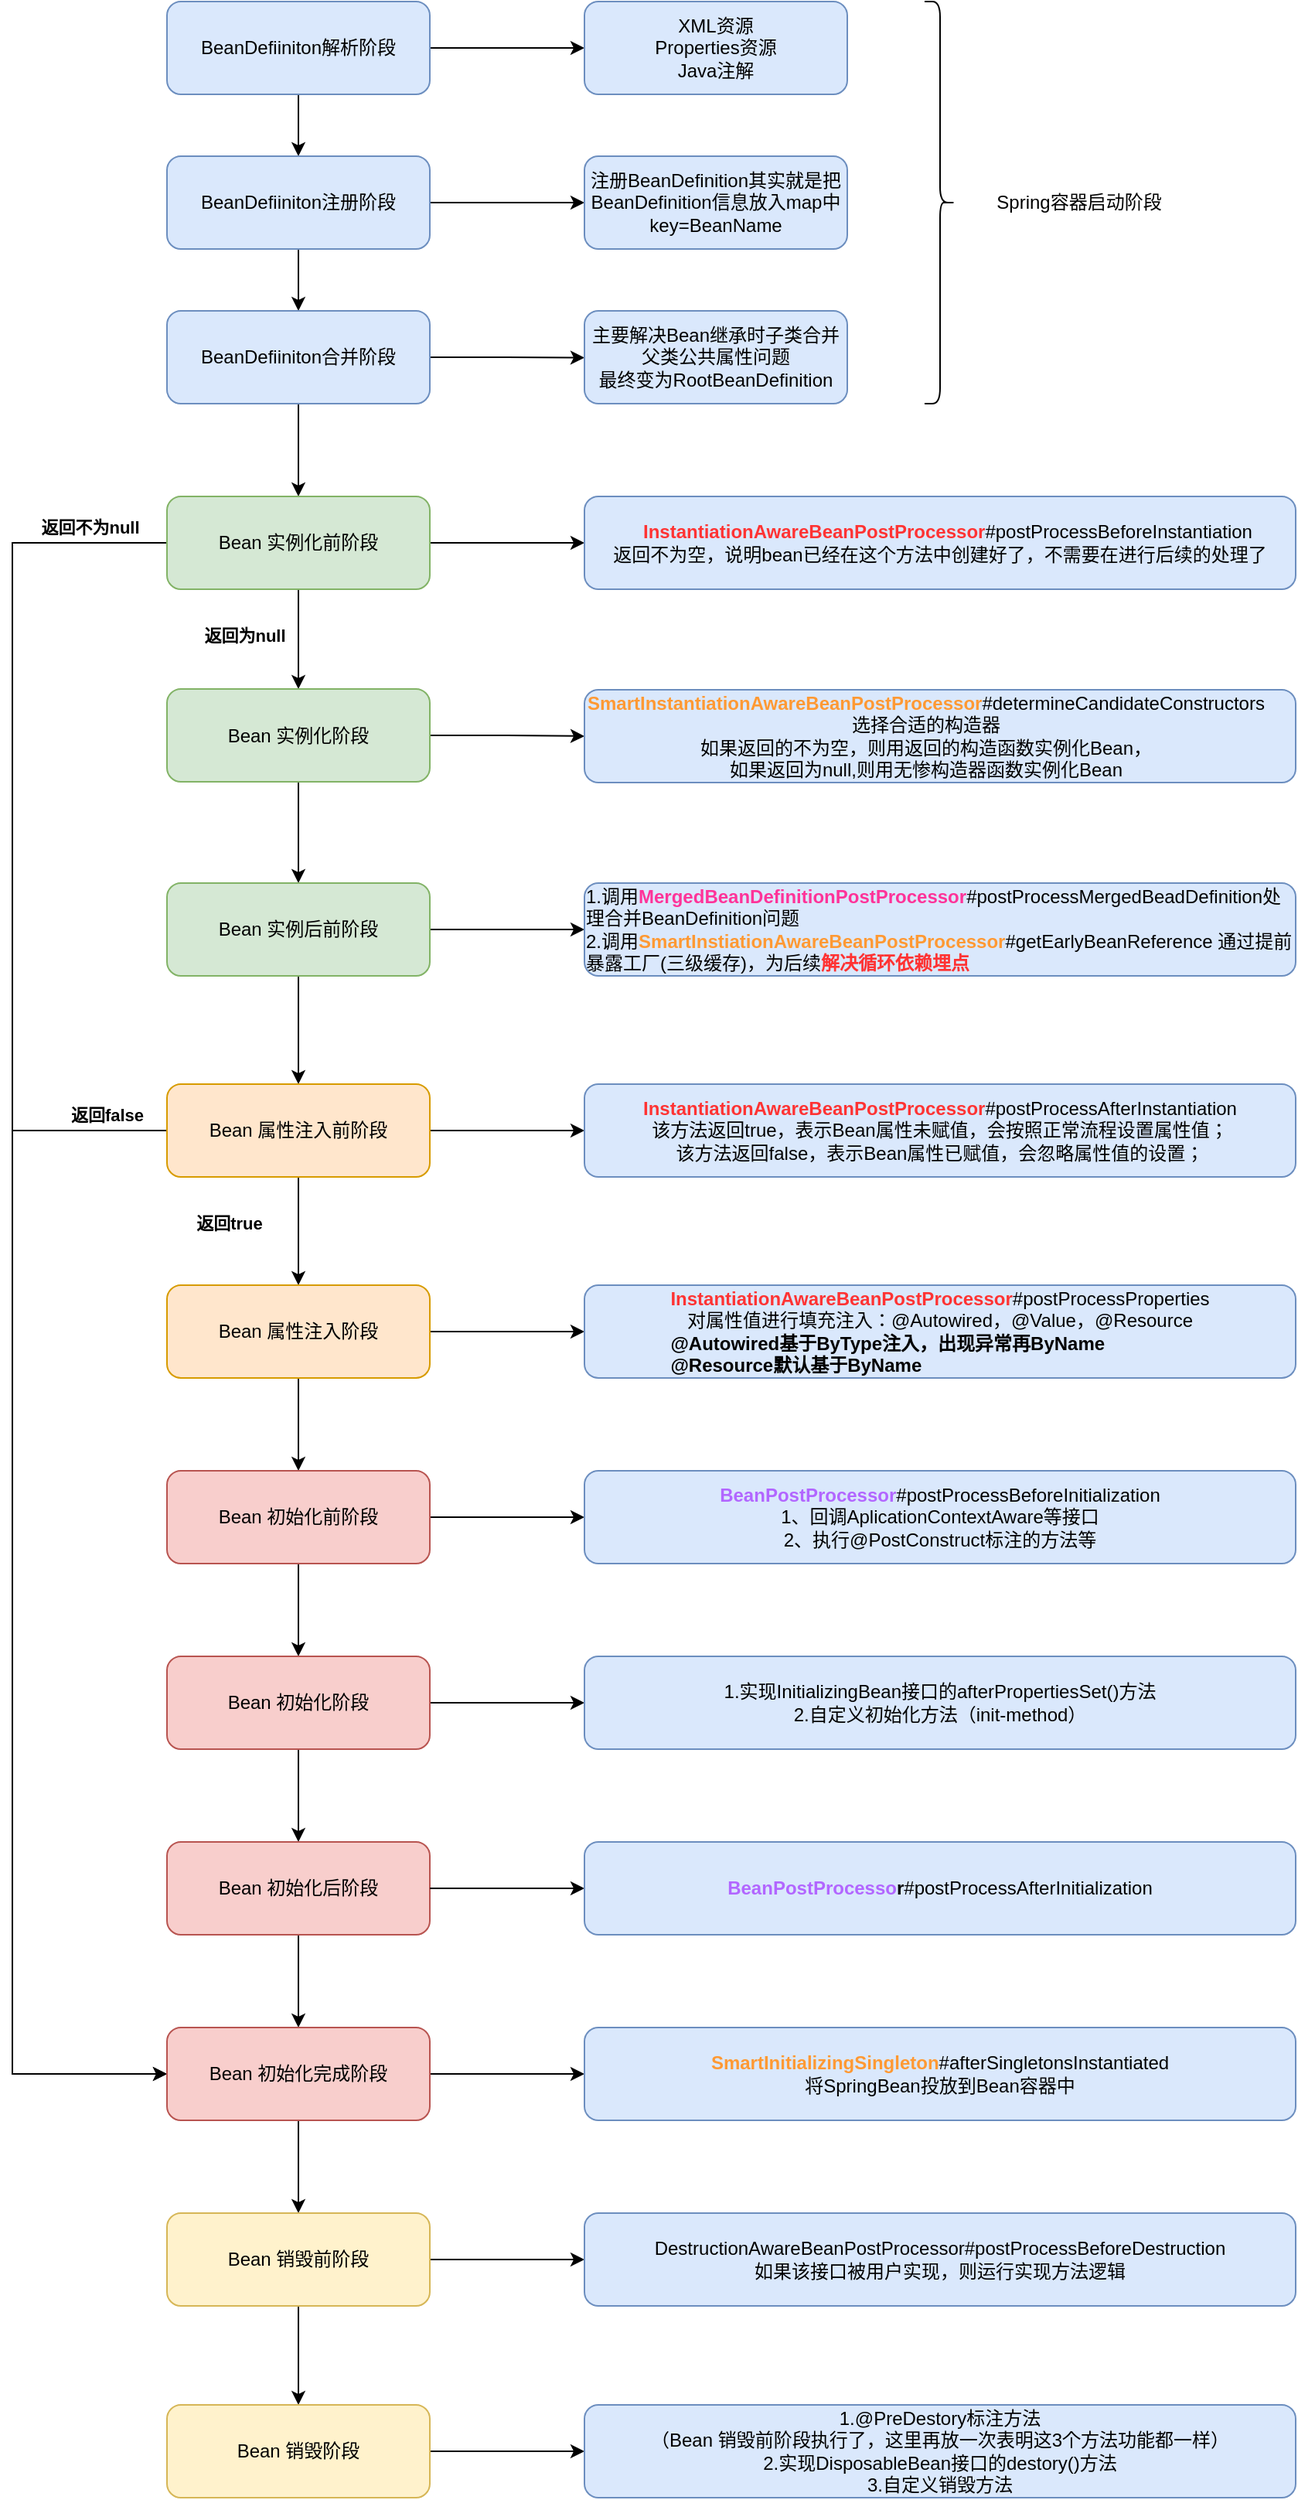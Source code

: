 <mxfile version="20.8.23" type="github">
  <diagram id="OlfqImsbNMb45H6n4PX8" name="第 1 页">
    <mxGraphModel dx="989" dy="527" grid="1" gridSize="10" guides="1" tooltips="1" connect="1" arrows="1" fold="1" page="1" pageScale="1" pageWidth="827" pageHeight="1169" math="0" shadow="0">
      <root>
        <mxCell id="0" />
        <mxCell id="1" parent="0" />
        <mxCell id="ik_k4gAjeatmCQZmZOk4-6" style="edgeStyle=orthogonalEdgeStyle;rounded=0;orthogonalLoop=1;jettySize=auto;html=1;exitX=0.5;exitY=1;exitDx=0;exitDy=0;entryX=0.5;entryY=0;entryDx=0;entryDy=0;" parent="1" source="ik_k4gAjeatmCQZmZOk4-1" target="ik_k4gAjeatmCQZmZOk4-4" edge="1">
          <mxGeometry relative="1" as="geometry" />
        </mxCell>
        <mxCell id="ik_k4gAjeatmCQZmZOk4-8" style="edgeStyle=orthogonalEdgeStyle;rounded=0;orthogonalLoop=1;jettySize=auto;html=1;exitX=1;exitY=0.5;exitDx=0;exitDy=0;entryX=0;entryY=0.5;entryDx=0;entryDy=0;" parent="1" source="ik_k4gAjeatmCQZmZOk4-1" target="ik_k4gAjeatmCQZmZOk4-7" edge="1">
          <mxGeometry relative="1" as="geometry" />
        </mxCell>
        <mxCell id="ik_k4gAjeatmCQZmZOk4-1" value="BeanDefiiniton解析阶段" style="rounded=1;whiteSpace=wrap;html=1;fontStyle=0;fillColor=#dae8fc;strokeColor=#6c8ebf;" parent="1" vertex="1">
          <mxGeometry x="150" y="140" width="170" height="60" as="geometry" />
        </mxCell>
        <mxCell id="ik_k4gAjeatmCQZmZOk4-10" style="edgeStyle=orthogonalEdgeStyle;rounded=0;orthogonalLoop=1;jettySize=auto;html=1;exitX=1;exitY=0.5;exitDx=0;exitDy=0;entryX=0;entryY=0.5;entryDx=0;entryDy=0;" parent="1" source="ik_k4gAjeatmCQZmZOk4-4" target="ik_k4gAjeatmCQZmZOk4-9" edge="1">
          <mxGeometry relative="1" as="geometry" />
        </mxCell>
        <mxCell id="ik_k4gAjeatmCQZmZOk4-12" style="edgeStyle=orthogonalEdgeStyle;rounded=0;orthogonalLoop=1;jettySize=auto;html=1;exitX=0.5;exitY=1;exitDx=0;exitDy=0;entryX=0.5;entryY=0;entryDx=0;entryDy=0;" parent="1" source="ik_k4gAjeatmCQZmZOk4-4" target="ik_k4gAjeatmCQZmZOk4-11" edge="1">
          <mxGeometry relative="1" as="geometry" />
        </mxCell>
        <mxCell id="ik_k4gAjeatmCQZmZOk4-4" value="BeanDefiiniton注册阶段" style="rounded=1;whiteSpace=wrap;html=1;fontStyle=0;fillColor=#dae8fc;strokeColor=#6c8ebf;" parent="1" vertex="1">
          <mxGeometry x="150" y="240" width="170" height="60" as="geometry" />
        </mxCell>
        <mxCell id="ik_k4gAjeatmCQZmZOk4-7" value="XML资源&lt;br&gt;Properties资源&lt;br&gt;Java注解" style="rounded=1;whiteSpace=wrap;html=1;fontStyle=0;fillColor=#dae8fc;strokeColor=#6c8ebf;" parent="1" vertex="1">
          <mxGeometry x="420" y="140" width="170" height="60" as="geometry" />
        </mxCell>
        <mxCell id="ik_k4gAjeatmCQZmZOk4-9" value="&lt;br&gt;注册BeanDefinition其实就是把 BeanDefinition信息放入map中&lt;br&gt;key=BeanName&lt;br style=&quot;border-color: var(--border-color);&quot;&gt;&lt;span style=&quot;border-color: var(--border-color); color: rgba(0, 0, 0, 0); font-family: monospace; font-size: 0px; text-align: start;&quot;&gt;%3CmxGraphModel%3E%3Croot%3E%3CmxCell%20id%3D%220%22%2F%3E%3CmxCell%20id%3D%221%22%20parent%3D%220%22%2F%3E%3CmxCell%20id%3D%222%22%20value%3D%22XML%E8%B5%84%E6%BA%90%26lt%3Bbr%26gt%3BProperties%E8%B5%84%E6%BA%90%26lt%3Bbr%26gt%3BJava%E6%B3%A8%E8%A7%A3%22%20style%3D%22rounded%3D1%3BwhiteSpace%3Dwrap%3Bhtml%3D1%3BfontStyle%3D0%22%20vertex%3D%221%22%20parent%3D%221%22%3E%3CmxGeometry%20x%3D%22420%22%20y%3D%22140%22%20width%3D%22170%22%20height%3D%2260%22%20as%3D%22geometry%22%2F%3E%3C%2FmxCell%3E%3C%2Froot%3E%3C%2FmxGraphModel%3E&lt;br style=&quot;border-color: var(--border-color);&quot;&gt;&lt;/span&gt;" style="rounded=1;whiteSpace=wrap;html=1;fontStyle=0;fillColor=#dae8fc;strokeColor=#6c8ebf;" parent="1" vertex="1">
          <mxGeometry x="420" y="240" width="170" height="60" as="geometry" />
        </mxCell>
        <mxCell id="ik_k4gAjeatmCQZmZOk4-13" style="edgeStyle=orthogonalEdgeStyle;rounded=0;orthogonalLoop=1;jettySize=auto;html=1;exitX=1;exitY=0.5;exitDx=0;exitDy=0;" parent="1" source="ik_k4gAjeatmCQZmZOk4-11" edge="1">
          <mxGeometry relative="1" as="geometry">
            <mxPoint x="420" y="370.286" as="targetPoint" />
          </mxGeometry>
        </mxCell>
        <mxCell id="ik_k4gAjeatmCQZmZOk4-18" style="edgeStyle=orthogonalEdgeStyle;rounded=0;orthogonalLoop=1;jettySize=auto;html=1;exitX=0.5;exitY=1;exitDx=0;exitDy=0;entryX=0.5;entryY=0;entryDx=0;entryDy=0;" parent="1" source="ik_k4gAjeatmCQZmZOk4-11" target="ik_k4gAjeatmCQZmZOk4-17" edge="1">
          <mxGeometry relative="1" as="geometry" />
        </mxCell>
        <mxCell id="ik_k4gAjeatmCQZmZOk4-11" value="BeanDefiiniton合并阶段" style="rounded=1;whiteSpace=wrap;html=1;fontStyle=0;fillColor=#dae8fc;strokeColor=#6c8ebf;" parent="1" vertex="1">
          <mxGeometry x="150" y="340" width="170" height="60" as="geometry" />
        </mxCell>
        <mxCell id="ik_k4gAjeatmCQZmZOk4-14" value="&lt;br&gt;主要解决Bean继承时子类合并父类公共属性问题&lt;br&gt;最终变为RootBeanDefinition&lt;br style=&quot;border-color: var(--border-color);&quot;&gt;&lt;span style=&quot;border-color: var(--border-color); color: rgba(0, 0, 0, 0); font-family: monospace; font-size: 0px; text-align: start;&quot;&gt;%3CmxGraphModel%3E%3Croot%3E%3CmxCell%20id%3D%220%22%2F%3E%3CmxCell%20id%3D%221%22%20parent%3D%220%22%2F%3E%3CmxCell%20id%3D%222%22%20value%3D%22XML%E8%B5%84%E6%BA%90%26lt%3Bbr%26gt%3BProperties%E8%B5%84%E6%BA%90%26lt%3Bbr%26gt%3BJava%E6%B3%A8%E8%A7%A3%22%20style%3D%22rounded%3D1%3BwhiteSpace%3Dwrap%3Bhtml%3D1%3BfontStyle%3D0%22%20vertex%3D%221%22%20parent%3D%221%22%3E%3CmxGeometry%20x%3D%22420%22%20y%3D%22140%22%20width%3D%22170%22%20height%3D%2260%22%20as%3D%22geometry%22%2F%3E%3C%2FmxCell%3E%3C%2Froot%3E%3C%2FmxGraphModel%3E&lt;br style=&quot;border-color: var(--border-color);&quot;&gt;&lt;/span&gt;" style="rounded=1;whiteSpace=wrap;html=1;fontStyle=0;fillColor=#dae8fc;strokeColor=#6c8ebf;" parent="1" vertex="1">
          <mxGeometry x="420" y="340" width="170" height="60" as="geometry" />
        </mxCell>
        <mxCell id="ik_k4gAjeatmCQZmZOk4-15" value="" style="shape=curlyBracket;whiteSpace=wrap;html=1;rounded=1;flipH=1;labelPosition=right;verticalLabelPosition=middle;align=left;verticalAlign=middle;" parent="1" vertex="1">
          <mxGeometry x="640" y="140" width="20" height="260" as="geometry" />
        </mxCell>
        <mxCell id="ik_k4gAjeatmCQZmZOk4-16" value="Spring容器启动阶段" style="text;html=1;strokeColor=none;fillColor=none;align=center;verticalAlign=middle;whiteSpace=wrap;rounded=0;" parent="1" vertex="1">
          <mxGeometry x="680" y="255" width="120" height="30" as="geometry" />
        </mxCell>
        <mxCell id="ik_k4gAjeatmCQZmZOk4-20" style="edgeStyle=orthogonalEdgeStyle;rounded=0;orthogonalLoop=1;jettySize=auto;html=1;exitX=1;exitY=0.5;exitDx=0;exitDy=0;entryX=0;entryY=0.5;entryDx=0;entryDy=0;" parent="1" source="ik_k4gAjeatmCQZmZOk4-17" target="ik_k4gAjeatmCQZmZOk4-19" edge="1">
          <mxGeometry relative="1" as="geometry" />
        </mxCell>
        <mxCell id="ik_k4gAjeatmCQZmZOk4-23" value="返回为null" style="edgeStyle=orthogonalEdgeStyle;rounded=0;orthogonalLoop=1;jettySize=auto;html=1;exitX=0.5;exitY=1;exitDx=0;exitDy=0;entryX=0.5;entryY=0;entryDx=0;entryDy=0;fontStyle=1" parent="1" source="ik_k4gAjeatmCQZmZOk4-17" target="ik_k4gAjeatmCQZmZOk4-22" edge="1">
          <mxGeometry x="-0.07" y="-35" relative="1" as="geometry">
            <mxPoint as="offset" />
          </mxGeometry>
        </mxCell>
        <mxCell id="ik_k4gAjeatmCQZmZOk4-71" style="edgeStyle=orthogonalEdgeStyle;rounded=0;orthogonalLoop=1;jettySize=auto;html=1;exitX=0;exitY=0.5;exitDx=0;exitDy=0;entryX=0;entryY=0.5;entryDx=0;entryDy=0;" parent="1" source="ik_k4gAjeatmCQZmZOk4-17" target="ik_k4gAjeatmCQZmZOk4-58" edge="1">
          <mxGeometry relative="1" as="geometry">
            <mxPoint x="70" y="770" as="targetPoint" />
            <Array as="points">
              <mxPoint x="50" y="490" />
              <mxPoint x="50" y="1480" />
            </Array>
          </mxGeometry>
        </mxCell>
        <mxCell id="ik_k4gAjeatmCQZmZOk4-74" value="返回不为null" style="edgeLabel;html=1;align=center;verticalAlign=middle;resizable=0;points=[];fontStyle=1" parent="ik_k4gAjeatmCQZmZOk4-71" vertex="1" connectable="0">
          <mxGeometry x="-0.896" y="-2" relative="1" as="geometry">
            <mxPoint x="12" y="-8" as="offset" />
          </mxGeometry>
        </mxCell>
        <mxCell id="ik_k4gAjeatmCQZmZOk4-17" value="Bean 实例化前阶段" style="rounded=1;whiteSpace=wrap;html=1;fontStyle=0;fillColor=#d5e8d4;strokeColor=#82b366;" parent="1" vertex="1">
          <mxGeometry x="150" y="460" width="170" height="60" as="geometry" />
        </mxCell>
        <mxCell id="ik_k4gAjeatmCQZmZOk4-19" value="&lt;div style=&quot;&quot;&gt;&amp;nbsp; &lt;font color=&quot;#b5739d&quot;&gt;&amp;nbsp;&lt;/font&gt;&lt;b style=&quot;&quot;&gt;&lt;font color=&quot;#ff3333&quot;&gt;InstantiationAwareBeanPostProcessor&lt;/font&gt;&lt;/b&gt;#postProcessBeforeInstantiation&lt;br&gt;返回不为空，说明bean已经在这个方法中创建好了，不需要在进行后续的处理了&lt;/div&gt;" style="rounded=1;whiteSpace=wrap;html=1;fontStyle=0;align=center;fillColor=#dae8fc;strokeColor=#6c8ebf;" parent="1" vertex="1">
          <mxGeometry x="420" y="460" width="460" height="60" as="geometry" />
        </mxCell>
        <mxCell id="ik_k4gAjeatmCQZmZOk4-25" style="edgeStyle=orthogonalEdgeStyle;rounded=0;orthogonalLoop=1;jettySize=auto;html=1;exitX=1;exitY=0.5;exitDx=0;exitDy=0;entryX=0;entryY=0.5;entryDx=0;entryDy=0;" parent="1" source="ik_k4gAjeatmCQZmZOk4-22" target="ik_k4gAjeatmCQZmZOk4-24" edge="1">
          <mxGeometry relative="1" as="geometry" />
        </mxCell>
        <mxCell id="ik_k4gAjeatmCQZmZOk4-27" style="edgeStyle=orthogonalEdgeStyle;rounded=0;orthogonalLoop=1;jettySize=auto;html=1;exitX=0.5;exitY=1;exitDx=0;exitDy=0;entryX=0.5;entryY=0;entryDx=0;entryDy=0;" parent="1" source="ik_k4gAjeatmCQZmZOk4-22" target="ik_k4gAjeatmCQZmZOk4-26" edge="1">
          <mxGeometry relative="1" as="geometry" />
        </mxCell>
        <mxCell id="ik_k4gAjeatmCQZmZOk4-22" value="Bean 实例化阶段" style="rounded=1;whiteSpace=wrap;html=1;fontStyle=0;fillColor=#d5e8d4;strokeColor=#82b366;" parent="1" vertex="1">
          <mxGeometry x="150" y="584.5" width="170" height="60" as="geometry" />
        </mxCell>
        <mxCell id="ik_k4gAjeatmCQZmZOk4-24" value="&lt;div style=&quot;&quot;&gt;&lt;font color=&quot;#ff9933&quot;&gt;&lt;b&gt;SmartInstantiationAwareBeanPostProcessor&lt;/b&gt;&lt;/font&gt;#determineCandidateConstructors&lt;br&gt;&lt;div style=&quot;text-align: center;&quot;&gt;&lt;span style=&quot;background-color: initial;&quot;&gt;选择合适的构造器&lt;br&gt;如果返回的不为空，则用返回的构造函数实例化Bean，&lt;br&gt;如果返回为null,则用无惨构造器函数实例化Bean&lt;/span&gt;&lt;/div&gt;&lt;/div&gt;" style="rounded=1;whiteSpace=wrap;html=1;fontStyle=0;align=left;fillColor=#dae8fc;strokeColor=#6c8ebf;" parent="1" vertex="1">
          <mxGeometry x="420" y="585" width="460" height="60" as="geometry" />
        </mxCell>
        <mxCell id="ik_k4gAjeatmCQZmZOk4-32" style="edgeStyle=orthogonalEdgeStyle;rounded=0;orthogonalLoop=1;jettySize=auto;html=1;exitX=1;exitY=0.5;exitDx=0;exitDy=0;" parent="1" source="ik_k4gAjeatmCQZmZOk4-26" target="ik_k4gAjeatmCQZmZOk4-30" edge="1">
          <mxGeometry relative="1" as="geometry" />
        </mxCell>
        <mxCell id="ik_k4gAjeatmCQZmZOk4-35" style="edgeStyle=orthogonalEdgeStyle;rounded=0;orthogonalLoop=1;jettySize=auto;html=1;exitX=0.5;exitY=1;exitDx=0;exitDy=0;entryX=0.5;entryY=0;entryDx=0;entryDy=0;" parent="1" source="ik_k4gAjeatmCQZmZOk4-26" target="ik_k4gAjeatmCQZmZOk4-34" edge="1">
          <mxGeometry relative="1" as="geometry" />
        </mxCell>
        <mxCell id="ik_k4gAjeatmCQZmZOk4-26" value="Bean 实例后前阶段" style="rounded=1;whiteSpace=wrap;html=1;fontStyle=0;fillColor=#d5e8d4;strokeColor=#82b366;" parent="1" vertex="1">
          <mxGeometry x="150" y="710" width="170" height="60" as="geometry" />
        </mxCell>
        <mxCell id="ik_k4gAjeatmCQZmZOk4-30" value="&lt;div style=&quot;&quot;&gt;&lt;div style=&quot;&quot;&gt;&lt;div style=&quot;text-align: left;&quot;&gt;&lt;span style=&quot;background-color: initial;&quot;&gt;1.调用&lt;font color=&quot;#ff3399&quot;&gt;&lt;b&gt;MergedBeanDefinitionPostProcessor&lt;/b&gt;&lt;/font&gt;#postProcessMergedBeadDefinition处理合并BeanDefinition问题&lt;/span&gt;&lt;/div&gt;&lt;div style=&quot;text-align: left;&quot;&gt;&lt;span style=&quot;background-color: initial;&quot;&gt;2.调用&lt;font color=&quot;#ff9933&quot;&gt;&lt;b&gt;SmartInstiationAwareBeanPostProcessor&lt;/b&gt;&lt;/font&gt;#getEarlyBeanReference 通过提前暴露工厂(三级缓存)，为后续&lt;b&gt;&lt;font color=&quot;#ff3333&quot;&gt;解决循环依赖埋点&lt;/font&gt;&lt;/b&gt;&lt;/span&gt;&lt;/div&gt;&lt;/div&gt;&lt;/div&gt;" style="rounded=1;whiteSpace=wrap;html=1;fontStyle=0;align=center;fillColor=#dae8fc;strokeColor=#6c8ebf;" parent="1" vertex="1">
          <mxGeometry x="420" y="710" width="460" height="60" as="geometry" />
        </mxCell>
        <mxCell id="ik_k4gAjeatmCQZmZOk4-37" style="edgeStyle=orthogonalEdgeStyle;rounded=0;orthogonalLoop=1;jettySize=auto;html=1;exitX=1;exitY=0.5;exitDx=0;exitDy=0;entryX=0;entryY=0.5;entryDx=0;entryDy=0;" parent="1" source="ik_k4gAjeatmCQZmZOk4-34" target="ik_k4gAjeatmCQZmZOk4-36" edge="1">
          <mxGeometry relative="1" as="geometry" />
        </mxCell>
        <mxCell id="ik_k4gAjeatmCQZmZOk4-41" value="返回true" style="edgeStyle=orthogonalEdgeStyle;rounded=0;orthogonalLoop=1;jettySize=auto;html=1;exitX=0.5;exitY=1;exitDx=0;exitDy=0;entryX=0.5;entryY=0;entryDx=0;entryDy=0;fontStyle=1" parent="1" source="ik_k4gAjeatmCQZmZOk4-34" target="ik_k4gAjeatmCQZmZOk4-38" edge="1">
          <mxGeometry x="-0.143" y="-45" relative="1" as="geometry">
            <mxPoint as="offset" />
          </mxGeometry>
        </mxCell>
        <mxCell id="ik_k4gAjeatmCQZmZOk4-72" style="edgeStyle=orthogonalEdgeStyle;rounded=0;orthogonalLoop=1;jettySize=auto;html=1;exitX=0;exitY=0.5;exitDx=0;exitDy=0;entryX=0;entryY=0.5;entryDx=0;entryDy=0;" parent="1" source="ik_k4gAjeatmCQZmZOk4-34" target="ik_k4gAjeatmCQZmZOk4-58" edge="1">
          <mxGeometry relative="1" as="geometry">
            <Array as="points">
              <mxPoint x="50" y="870" />
              <mxPoint x="50" y="1480" />
            </Array>
          </mxGeometry>
        </mxCell>
        <mxCell id="ik_k4gAjeatmCQZmZOk4-73" value="返回false" style="edgeLabel;html=1;align=center;verticalAlign=middle;resizable=0;points=[];fontStyle=1" parent="ik_k4gAjeatmCQZmZOk4-72" vertex="1" connectable="0">
          <mxGeometry x="-0.848" y="-3" relative="1" as="geometry">
            <mxPoint x="22" y="-7" as="offset" />
          </mxGeometry>
        </mxCell>
        <mxCell id="ik_k4gAjeatmCQZmZOk4-34" value="Bean 属性注入前阶段" style="rounded=1;whiteSpace=wrap;html=1;fontStyle=0;fillColor=#ffe6cc;strokeColor=#d79b00;" parent="1" vertex="1">
          <mxGeometry x="150" y="840" width="170" height="60" as="geometry" />
        </mxCell>
        <mxCell id="ik_k4gAjeatmCQZmZOk4-36" value="&lt;div style=&quot;&quot;&gt;&lt;div style=&quot;&quot;&gt;&lt;b style=&quot;&quot;&gt;&lt;font color=&quot;#ff3333&quot;&gt;InstantiationAwareBeanPostProcessor&lt;/font&gt;&lt;/b&gt;#postProcessAfterInstantiation&lt;br&gt;该方法返回true，表示Bean属性未赋值，会按照正常流程设置属性值；&lt;br&gt;该方法返回false，&lt;span style=&quot;background-color: initial;&quot;&gt;表示Bean属性已赋值，&lt;/span&gt;&lt;span style=&quot;background-color: initial;&quot;&gt;会忽略属性值的设置；&lt;/span&gt;&lt;/div&gt;&lt;/div&gt;" style="rounded=1;whiteSpace=wrap;html=1;fontStyle=0;align=center;fillColor=#dae8fc;strokeColor=#6c8ebf;" parent="1" vertex="1">
          <mxGeometry x="420" y="840" width="460" height="60" as="geometry" />
        </mxCell>
        <mxCell id="ik_k4gAjeatmCQZmZOk4-40" style="edgeStyle=orthogonalEdgeStyle;rounded=0;orthogonalLoop=1;jettySize=auto;html=1;exitX=1;exitY=0.5;exitDx=0;exitDy=0;entryX=0;entryY=0.5;entryDx=0;entryDy=0;" parent="1" source="ik_k4gAjeatmCQZmZOk4-38" target="ik_k4gAjeatmCQZmZOk4-39" edge="1">
          <mxGeometry relative="1" as="geometry" />
        </mxCell>
        <mxCell id="ik_k4gAjeatmCQZmZOk4-45" style="edgeStyle=orthogonalEdgeStyle;rounded=0;orthogonalLoop=1;jettySize=auto;html=1;exitX=0.5;exitY=1;exitDx=0;exitDy=0;" parent="1" source="ik_k4gAjeatmCQZmZOk4-38" target="ik_k4gAjeatmCQZmZOk4-43" edge="1">
          <mxGeometry relative="1" as="geometry" />
        </mxCell>
        <mxCell id="ik_k4gAjeatmCQZmZOk4-38" value="Bean 属性注入阶段" style="rounded=1;whiteSpace=wrap;html=1;fontStyle=0;fillColor=#ffe6cc;strokeColor=#d79b00;" parent="1" vertex="1">
          <mxGeometry x="150" y="970" width="170" height="60" as="geometry" />
        </mxCell>
        <mxCell id="ik_k4gAjeatmCQZmZOk4-39" value="&lt;div style=&quot;&quot;&gt;&lt;div style=&quot;&quot;&gt;&lt;b style=&quot;&quot;&gt;&lt;font color=&quot;#ff3333&quot;&gt;InstantiationAwareBeanPostProcessor&lt;/font&gt;&lt;/b&gt;#postProcessProperties&lt;br&gt;对属性值进行填充注入：@Autowired，@Value，@Resource&lt;br&gt;&lt;/div&gt;&lt;div style=&quot;text-align: left;&quot;&gt;&lt;b&gt;@Autowired基于ByType注入，出现异常再ByName&lt;/b&gt;&lt;/div&gt;&lt;div style=&quot;text-align: left;&quot;&gt;&lt;b&gt;@Resource默认基于ByName&lt;/b&gt;&lt;/div&gt;&lt;/div&gt;" style="rounded=1;whiteSpace=wrap;html=1;fontStyle=0;align=center;fillColor=#dae8fc;strokeColor=#6c8ebf;" parent="1" vertex="1">
          <mxGeometry x="420" y="970" width="460" height="60" as="geometry" />
        </mxCell>
        <mxCell id="ik_k4gAjeatmCQZmZOk4-47" style="edgeStyle=orthogonalEdgeStyle;rounded=0;orthogonalLoop=1;jettySize=auto;html=1;exitX=1;exitY=0.5;exitDx=0;exitDy=0;entryX=0;entryY=0.5;entryDx=0;entryDy=0;" parent="1" source="ik_k4gAjeatmCQZmZOk4-43" target="ik_k4gAjeatmCQZmZOk4-46" edge="1">
          <mxGeometry relative="1" as="geometry" />
        </mxCell>
        <mxCell id="ik_k4gAjeatmCQZmZOk4-51" style="edgeStyle=orthogonalEdgeStyle;rounded=0;orthogonalLoop=1;jettySize=auto;html=1;exitX=0.5;exitY=1;exitDx=0;exitDy=0;entryX=0.5;entryY=0;entryDx=0;entryDy=0;" parent="1" source="ik_k4gAjeatmCQZmZOk4-43" target="ik_k4gAjeatmCQZmZOk4-48" edge="1">
          <mxGeometry relative="1" as="geometry" />
        </mxCell>
        <mxCell id="ik_k4gAjeatmCQZmZOk4-43" value="Bean 初始化前阶段" style="rounded=1;whiteSpace=wrap;html=1;fontStyle=0;fillColor=#f8cecc;strokeColor=#b85450;" parent="1" vertex="1">
          <mxGeometry x="150" y="1090" width="170" height="60" as="geometry" />
        </mxCell>
        <mxCell id="ik_k4gAjeatmCQZmZOk4-46" value="&lt;div style=&quot;&quot;&gt;&lt;div style=&quot;&quot;&gt;&lt;font color=&quot;#b266ff&quot;&gt;&lt;b&gt;BeanPostProcessor&lt;/b&gt;&lt;/font&gt;#postProcessBeforeInitialization&lt;br&gt;1、回调AplicationContextAware等接口&lt;br&gt;2、执行@PostConstruct标注的方法等&lt;/div&gt;&lt;/div&gt;" style="rounded=1;whiteSpace=wrap;html=1;fontStyle=0;align=center;fillColor=#dae8fc;strokeColor=#6c8ebf;" parent="1" vertex="1">
          <mxGeometry x="420" y="1090" width="460" height="60" as="geometry" />
        </mxCell>
        <mxCell id="ik_k4gAjeatmCQZmZOk4-50" style="edgeStyle=orthogonalEdgeStyle;rounded=0;orthogonalLoop=1;jettySize=auto;html=1;exitX=1;exitY=0.5;exitDx=0;exitDy=0;entryX=0;entryY=0.5;entryDx=0;entryDy=0;" parent="1" source="ik_k4gAjeatmCQZmZOk4-48" target="ik_k4gAjeatmCQZmZOk4-49" edge="1">
          <mxGeometry relative="1" as="geometry" />
        </mxCell>
        <mxCell id="ik_k4gAjeatmCQZmZOk4-54" style="edgeStyle=orthogonalEdgeStyle;rounded=0;orthogonalLoop=1;jettySize=auto;html=1;exitX=0.5;exitY=1;exitDx=0;exitDy=0;" parent="1" source="ik_k4gAjeatmCQZmZOk4-48" target="ik_k4gAjeatmCQZmZOk4-52" edge="1">
          <mxGeometry relative="1" as="geometry" />
        </mxCell>
        <mxCell id="ik_k4gAjeatmCQZmZOk4-48" value="Bean 初始化阶段" style="rounded=1;whiteSpace=wrap;html=1;fontStyle=0;fillColor=#f8cecc;strokeColor=#b85450;" parent="1" vertex="1">
          <mxGeometry x="150" y="1210" width="170" height="60" as="geometry" />
        </mxCell>
        <mxCell id="ik_k4gAjeatmCQZmZOk4-49" value="&lt;div style=&quot;&quot;&gt;&lt;div style=&quot;&quot;&gt;1.实现InitializingBean接口的afterPropertiesSet()方法&lt;br&gt;2.自定义初始化方法（init-method）&lt;/div&gt;&lt;/div&gt;" style="rounded=1;whiteSpace=wrap;html=1;fontStyle=0;align=center;fillColor=#dae8fc;strokeColor=#6c8ebf;" parent="1" vertex="1">
          <mxGeometry x="420" y="1210" width="460" height="60" as="geometry" />
        </mxCell>
        <mxCell id="ik_k4gAjeatmCQZmZOk4-60" style="edgeStyle=orthogonalEdgeStyle;rounded=0;orthogonalLoop=1;jettySize=auto;html=1;exitX=0.5;exitY=1;exitDx=0;exitDy=0;" parent="1" source="ik_k4gAjeatmCQZmZOk4-52" target="ik_k4gAjeatmCQZmZOk4-58" edge="1">
          <mxGeometry relative="1" as="geometry" />
        </mxCell>
        <mxCell id="ik_k4gAjeatmCQZmZOk4-52" value="Bean 初始化后阶段" style="rounded=1;whiteSpace=wrap;html=1;fontStyle=0;fillColor=#f8cecc;strokeColor=#b85450;" parent="1" vertex="1">
          <mxGeometry x="150" y="1330" width="170" height="60" as="geometry" />
        </mxCell>
        <mxCell id="ik_k4gAjeatmCQZmZOk4-62" style="edgeStyle=orthogonalEdgeStyle;rounded=0;orthogonalLoop=1;jettySize=auto;html=1;exitX=1;exitY=0.5;exitDx=0;exitDy=0;entryX=0;entryY=0.5;entryDx=0;entryDy=0;" parent="1" source="ik_k4gAjeatmCQZmZOk4-52" target="ik_k4gAjeatmCQZmZOk4-61" edge="1">
          <mxGeometry relative="1" as="geometry" />
        </mxCell>
        <mxCell id="ik_k4gAjeatmCQZmZOk4-64" style="edgeStyle=orthogonalEdgeStyle;rounded=0;orthogonalLoop=1;jettySize=auto;html=1;exitX=0.5;exitY=1;exitDx=0;exitDy=0;entryX=0.5;entryY=0;entryDx=0;entryDy=0;" parent="1" source="ik_k4gAjeatmCQZmZOk4-58" target="ik_k4gAjeatmCQZmZOk4-63" edge="1">
          <mxGeometry relative="1" as="geometry" />
        </mxCell>
        <mxCell id="0U1U2GIOByvi6HbQoDaQ-3" style="edgeStyle=orthogonalEdgeStyle;rounded=0;orthogonalLoop=1;jettySize=auto;html=1;exitX=1;exitY=0.5;exitDx=0;exitDy=0;entryX=0;entryY=0.5;entryDx=0;entryDy=0;fontColor=#FF9933;" parent="1" source="ik_k4gAjeatmCQZmZOk4-58" target="0U1U2GIOByvi6HbQoDaQ-2" edge="1">
          <mxGeometry relative="1" as="geometry" />
        </mxCell>
        <mxCell id="ik_k4gAjeatmCQZmZOk4-58" value="Bean 初始化完成阶段" style="rounded=1;whiteSpace=wrap;html=1;fontStyle=0;fillColor=#f8cecc;strokeColor=#b85450;" parent="1" vertex="1">
          <mxGeometry x="150" y="1450" width="170" height="60" as="geometry" />
        </mxCell>
        <mxCell id="ik_k4gAjeatmCQZmZOk4-61" value="&lt;div style=&quot;&quot;&gt;&lt;div style=&quot;&quot;&gt;&lt;b&gt;&lt;font color=&quot;#b266ff&quot;&gt;BeanPostProcesso&lt;/font&gt;r&lt;/b&gt;#postProcessAfterInitialization&lt;/div&gt;&lt;/div&gt;" style="rounded=1;whiteSpace=wrap;html=1;fontStyle=0;align=center;fillColor=#dae8fc;strokeColor=#6c8ebf;" parent="1" vertex="1">
          <mxGeometry x="420" y="1330" width="460" height="60" as="geometry" />
        </mxCell>
        <mxCell id="ik_k4gAjeatmCQZmZOk4-66" style="edgeStyle=orthogonalEdgeStyle;rounded=0;orthogonalLoop=1;jettySize=auto;html=1;exitX=1;exitY=0.5;exitDx=0;exitDy=0;entryX=0;entryY=0.5;entryDx=0;entryDy=0;" parent="1" source="ik_k4gAjeatmCQZmZOk4-63" target="ik_k4gAjeatmCQZmZOk4-65" edge="1">
          <mxGeometry relative="1" as="geometry" />
        </mxCell>
        <mxCell id="ik_k4gAjeatmCQZmZOk4-68" style="edgeStyle=orthogonalEdgeStyle;rounded=0;orthogonalLoop=1;jettySize=auto;html=1;exitX=0.5;exitY=1;exitDx=0;exitDy=0;" parent="1" source="ik_k4gAjeatmCQZmZOk4-63" target="ik_k4gAjeatmCQZmZOk4-67" edge="1">
          <mxGeometry relative="1" as="geometry" />
        </mxCell>
        <mxCell id="ik_k4gAjeatmCQZmZOk4-63" value="Bean 销毁前阶段" style="rounded=1;whiteSpace=wrap;html=1;fontStyle=0;fillColor=#fff2cc;strokeColor=#d6b656;" parent="1" vertex="1">
          <mxGeometry x="150" y="1570" width="170" height="60" as="geometry" />
        </mxCell>
        <mxCell id="ik_k4gAjeatmCQZmZOk4-65" value="&lt;div style=&quot;&quot;&gt;&lt;div style=&quot;&quot;&gt;DestructionAwareBeanPostProcessor#postProcessBeforeDestruction&lt;/div&gt;&lt;div style=&quot;&quot;&gt;如果该接口被用户实现，则运行实现方法逻辑&lt;/div&gt;&lt;/div&gt;" style="rounded=1;whiteSpace=wrap;html=1;fontStyle=0;align=center;fillColor=#dae8fc;strokeColor=#6c8ebf;" parent="1" vertex="1">
          <mxGeometry x="420" y="1570" width="460" height="60" as="geometry" />
        </mxCell>
        <mxCell id="ik_k4gAjeatmCQZmZOk4-70" style="edgeStyle=orthogonalEdgeStyle;rounded=0;orthogonalLoop=1;jettySize=auto;html=1;exitX=1;exitY=0.5;exitDx=0;exitDy=0;entryX=0;entryY=0.5;entryDx=0;entryDy=0;" parent="1" source="ik_k4gAjeatmCQZmZOk4-67" target="ik_k4gAjeatmCQZmZOk4-69" edge="1">
          <mxGeometry relative="1" as="geometry" />
        </mxCell>
        <mxCell id="ik_k4gAjeatmCQZmZOk4-67" value="Bean 销毁阶段" style="rounded=1;whiteSpace=wrap;html=1;fontStyle=0;fillColor=#fff2cc;strokeColor=#d6b656;" parent="1" vertex="1">
          <mxGeometry x="150" y="1694" width="170" height="60" as="geometry" />
        </mxCell>
        <mxCell id="ik_k4gAjeatmCQZmZOk4-69" value="&lt;div style=&quot;&quot;&gt;&lt;div style=&quot;&quot;&gt;1.@PreDestory标注方法&lt;br&gt;（Bean 销毁前阶段执行了，这里再放一次表明这3个方法功能都一样）&lt;br&gt;2.实现DisposableBean接口的destory()方法&lt;br&gt;3.自定义销毁方法&lt;/div&gt;&lt;/div&gt;" style="rounded=1;whiteSpace=wrap;html=1;fontStyle=0;align=center;fillColor=#dae8fc;strokeColor=#6c8ebf;" parent="1" vertex="1">
          <mxGeometry x="420" y="1694" width="460" height="60" as="geometry" />
        </mxCell>
        <mxCell id="0U1U2GIOByvi6HbQoDaQ-2" value="&lt;div style=&quot;&quot;&gt;&lt;div style=&quot;&quot;&gt;&lt;font color=&quot;#ff9933&quot;&gt;&lt;b&gt;SmartInitializingSingleton&lt;/b&gt;&lt;/font&gt;#afterSingletonsInstantiated&lt;br&gt;将SpringBean投放到Bean容器中&lt;/div&gt;&lt;/div&gt;" style="rounded=1;whiteSpace=wrap;html=1;fontStyle=0;align=center;fillColor=#dae8fc;strokeColor=#6c8ebf;" parent="1" vertex="1">
          <mxGeometry x="420" y="1450" width="460" height="60" as="geometry" />
        </mxCell>
      </root>
    </mxGraphModel>
  </diagram>
</mxfile>
